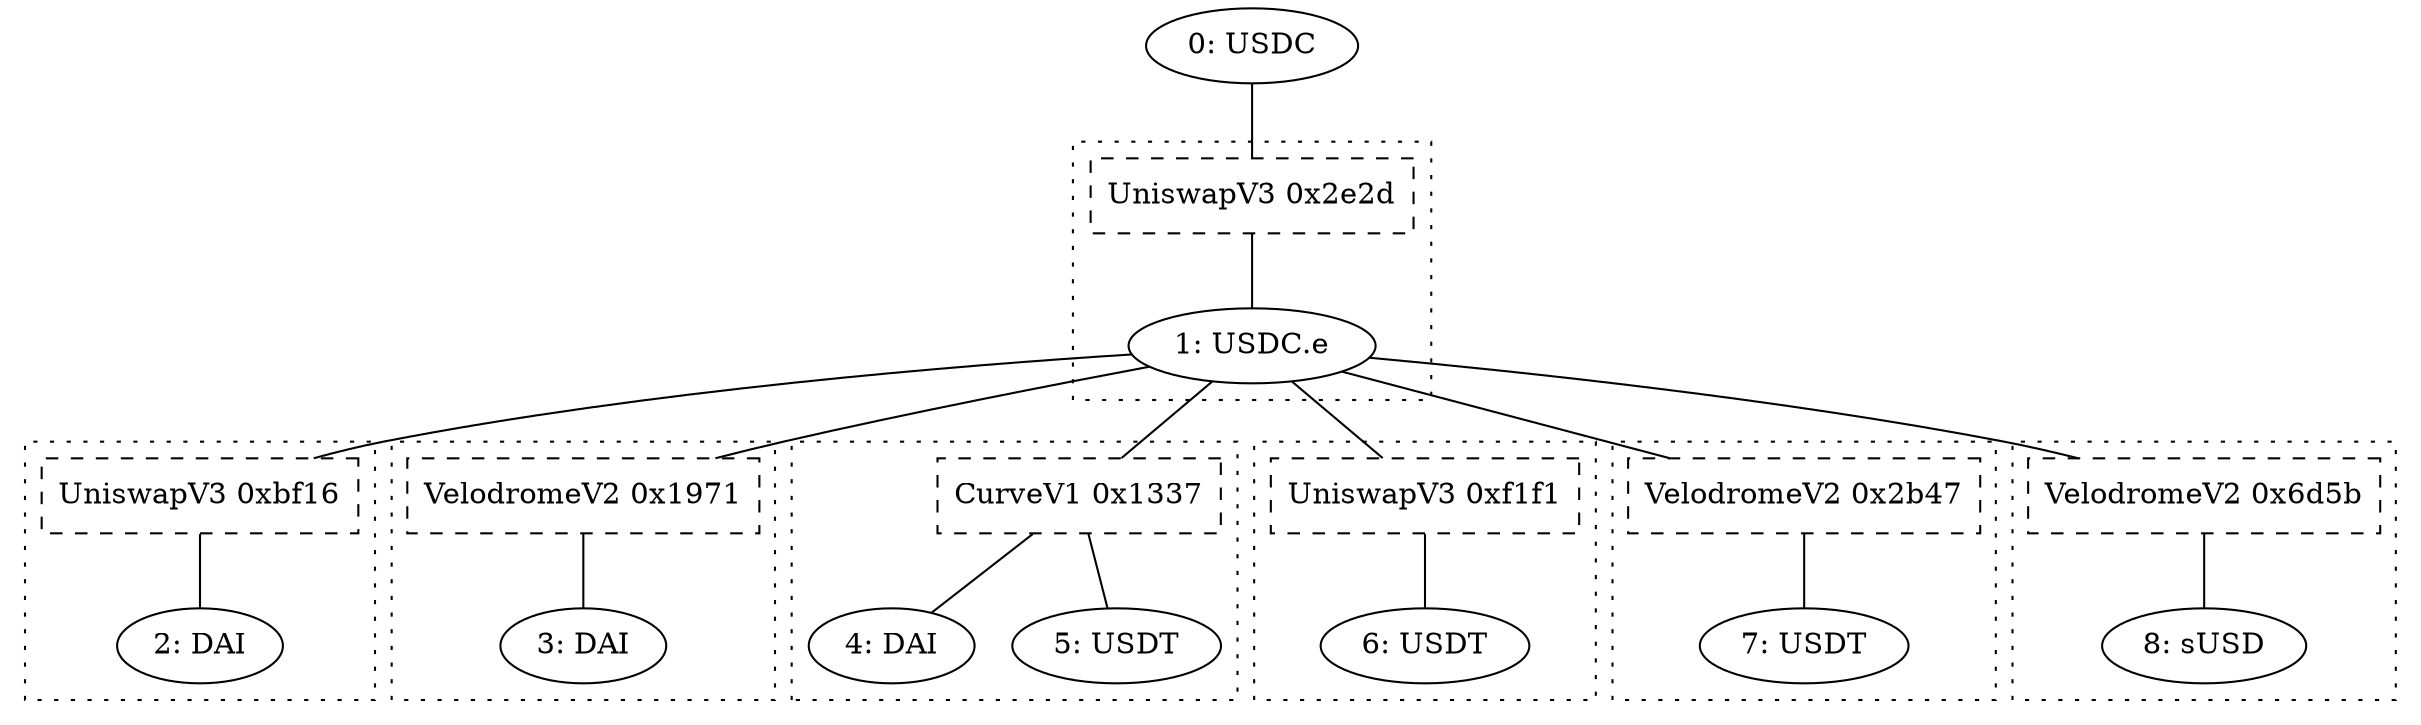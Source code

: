 graph G {
    token0 [label = "0: USDC";];
    token1 [label = "1: USDC.e";];
    token2 [label = "2: DAI";];
    token3 [label = "3: DAI";];
    token4 [label = "4: DAI";];
    token5 [label = "5: USDT";];
    token6 [label = "6: USDT";];
    token7 [label = "7: USDT";];
    token8 [label = "8: sUSD";];
    pool0 [label = "UniswapV3 0x2e2d";shape = rect;style = dashed;];
    token0 -- pool0;
    subgraph cluster0 {
        style = dotted;
        pool0 -- token1;
        subgraph {
            rank = same;
            edge [style = invis;];
            token1;
        }
    }
    pool1 [label = "UniswapV3 0xbf16";shape = rect;style = dashed;];
    token1 -- pool1;
    subgraph cluster1 {
        style = dotted;
        pool1 -- token2;
        subgraph {
            rank = same;
            edge [style = invis;];
            token2;
        }
    }
    pool2 [label = "VelodromeV2 0x1971";shape = rect;style = dashed;];
    token1 -- pool2;
    subgraph cluster2 {
        style = dotted;
        pool2 -- token3;
        subgraph {
            rank = same;
            edge [style = invis;];
            token3;
        }
    }
    pool3 [label = "CurveV1 0x1337";shape = rect;style = dashed;];
    token1 -- pool3;
    subgraph cluster3 {
        style = dotted;
        pool3 -- token4;
        pool3 -- token5;
        subgraph {
            rank = same;
            edge [style = invis;];
            token4 -- token5;
        }
    }
    pool4 [label = "UniswapV3 0xf1f1";shape = rect;style = dashed;];
    token1 -- pool4;
    subgraph cluster4 {
        style = dotted;
        pool4 -- token6;
        subgraph {
            rank = same;
            edge [style = invis;];
            token6;
        }
    }
    pool5 [label = "VelodromeV2 0x2b47";shape = rect;style = dashed;];
    token1 -- pool5;
    subgraph cluster5 {
        style = dotted;
        pool5 -- token7;
        subgraph {
            rank = same;
            edge [style = invis;];
            token7;
        }
    }
    pool6 [label = "VelodromeV2 0x6d5b";shape = rect;style = dashed;];
    token1 -- pool6;
    subgraph cluster6 {
        style = dotted;
        pool6 -- token8;
        subgraph {
            rank = same;
            edge [style = invis;];
            token8;
        }
    }
}
